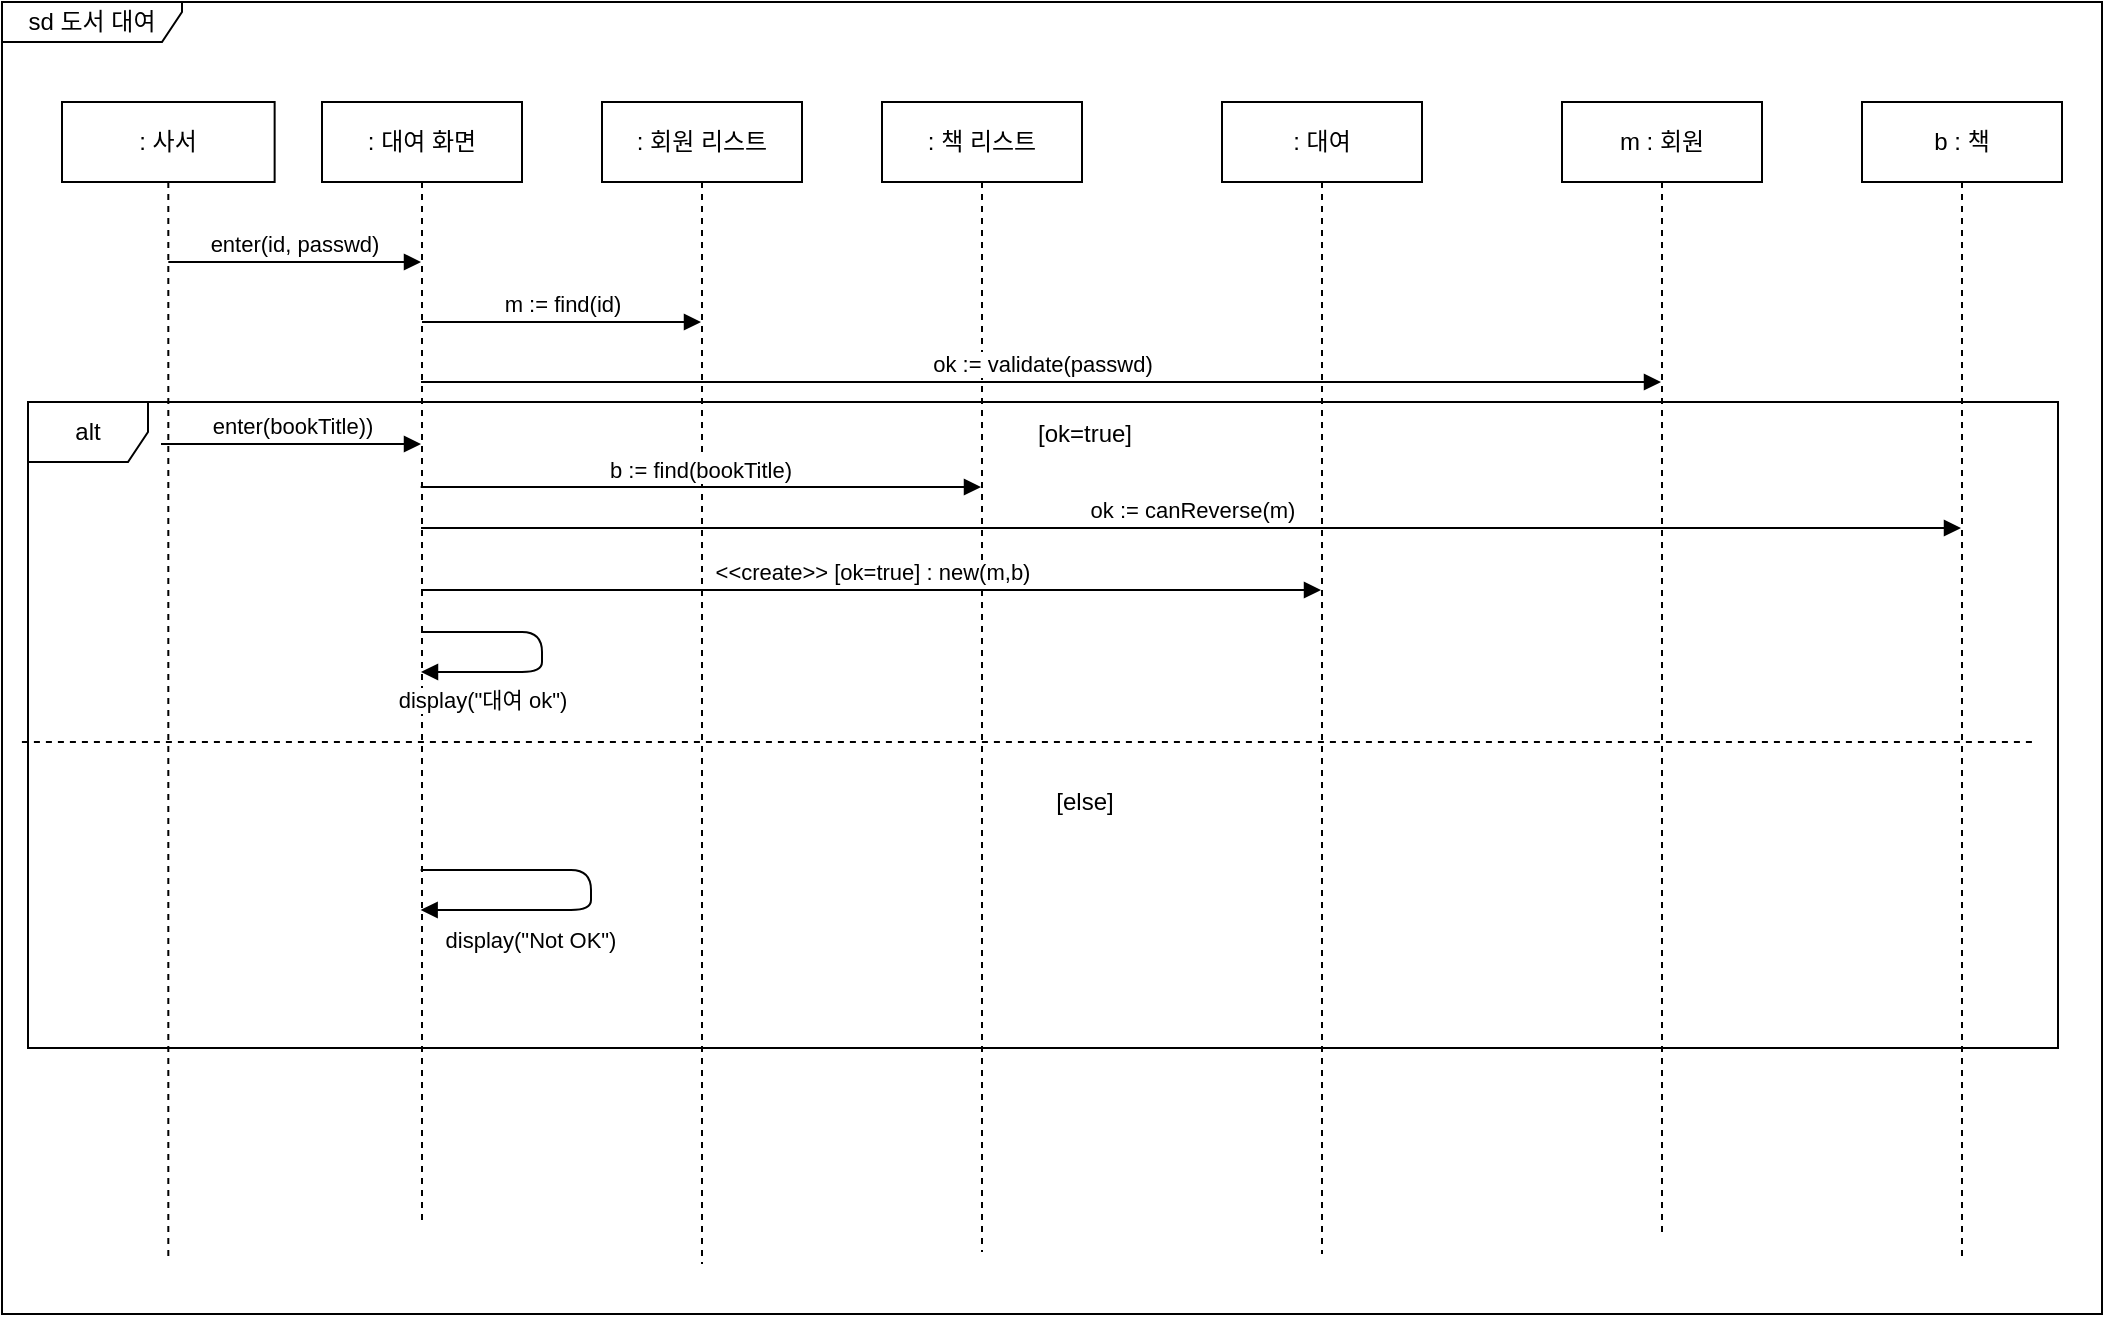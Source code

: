 <mxfile version="14.4.3" type="device"><diagram id="xjo-cmTGhSLS6a9NaMhr" name="페이지-1"><mxGraphModel dx="1605" dy="696" grid="0" gridSize="10" guides="1" tooltips="1" connect="1" arrows="1" fold="1" page="0" pageScale="1" pageWidth="827" pageHeight="1169" math="0" shadow="0"><root><mxCell id="0"/><mxCell id="1" parent="0"/><mxCell id="wlKha1ADkZq0OzP-Uf5L-2" value="sd 도서 대여" style="shape=umlFrame;whiteSpace=wrap;html=1;width=90;height=20;" vertex="1" parent="1"><mxGeometry x="-60" y="120" width="1050" height="656" as="geometry"/></mxCell><mxCell id="wlKha1ADkZq0OzP-Uf5L-19" value="alt" style="shape=umlFrame;whiteSpace=wrap;html=1;" vertex="1" parent="1"><mxGeometry x="-47" y="320" width="1015" height="323" as="geometry"/></mxCell><mxCell id="wlKha1ADkZq0OzP-Uf5L-4" value=": 사서" style="shape=umlLifeline;perimeter=lifelinePerimeter;whiteSpace=wrap;html=1;container=1;collapsible=0;recursiveResize=0;outlineConnect=0;" vertex="1" parent="1"><mxGeometry x="-30" y="170" width="106.32" height="578" as="geometry"/></mxCell><mxCell id="wlKha1ADkZq0OzP-Uf5L-5" value=": 대여 화면" style="shape=umlLifeline;perimeter=lifelinePerimeter;whiteSpace=wrap;html=1;container=1;collapsible=0;recursiveResize=0;outlineConnect=0;" vertex="1" parent="1"><mxGeometry x="100" y="170" width="100" height="559" as="geometry"/></mxCell><mxCell id="wlKha1ADkZq0OzP-Uf5L-6" value=": 회원 리스트" style="shape=umlLifeline;perimeter=lifelinePerimeter;whiteSpace=wrap;html=1;container=1;collapsible=0;recursiveResize=0;outlineConnect=0;" vertex="1" parent="1"><mxGeometry x="240" y="170" width="100" height="581" as="geometry"/></mxCell><mxCell id="wlKha1ADkZq0OzP-Uf5L-7" value=": 책 리스트" style="shape=umlLifeline;perimeter=lifelinePerimeter;whiteSpace=wrap;html=1;container=1;collapsible=0;recursiveResize=0;outlineConnect=0;" vertex="1" parent="1"><mxGeometry x="380" y="170" width="100" height="575" as="geometry"/></mxCell><mxCell id="wlKha1ADkZq0OzP-Uf5L-8" value=": 대여" style="shape=umlLifeline;perimeter=lifelinePerimeter;whiteSpace=wrap;html=1;container=1;collapsible=0;recursiveResize=0;outlineConnect=0;" vertex="1" parent="1"><mxGeometry x="550" y="170" width="100" height="576" as="geometry"/></mxCell><mxCell id="wlKha1ADkZq0OzP-Uf5L-9" value="m : 회원" style="shape=umlLifeline;perimeter=lifelinePerimeter;whiteSpace=wrap;html=1;container=1;collapsible=0;recursiveResize=0;outlineConnect=0;" vertex="1" parent="1"><mxGeometry x="720" y="170" width="100" height="568" as="geometry"/></mxCell><mxCell id="wlKha1ADkZq0OzP-Uf5L-10" value="b : 책" style="shape=umlLifeline;perimeter=lifelinePerimeter;whiteSpace=wrap;html=1;container=1;collapsible=0;recursiveResize=0;outlineConnect=0;" vertex="1" parent="1"><mxGeometry x="870" y="170" width="100" height="577" as="geometry"/></mxCell><mxCell id="wlKha1ADkZq0OzP-Uf5L-11" value="enter(id, passwd)" style="html=1;verticalAlign=bottom;endArrow=block;" edge="1" parent="1" source="wlKha1ADkZq0OzP-Uf5L-4" target="wlKha1ADkZq0OzP-Uf5L-5"><mxGeometry width="80" relative="1" as="geometry"><mxPoint x="60" y="260" as="sourcePoint"/><mxPoint x="140" y="260" as="targetPoint"/><Array as="points"><mxPoint x="110" y="250"/></Array></mxGeometry></mxCell><mxCell id="wlKha1ADkZq0OzP-Uf5L-12" value="m := find(id)" style="html=1;verticalAlign=bottom;endArrow=block;" edge="1" parent="1" source="wlKha1ADkZq0OzP-Uf5L-5" target="wlKha1ADkZq0OzP-Uf5L-6"><mxGeometry width="80" relative="1" as="geometry"><mxPoint x="160" y="280" as="sourcePoint"/><mxPoint x="290" y="280" as="targetPoint"/><Array as="points"><mxPoint x="250.5" y="280"/></Array></mxGeometry></mxCell><mxCell id="wlKha1ADkZq0OzP-Uf5L-13" value="ok := validate(passwd)" style="html=1;verticalAlign=bottom;endArrow=block;" edge="1" parent="1"><mxGeometry width="80" relative="1" as="geometry"><mxPoint x="149.5" y="310" as="sourcePoint"/><mxPoint x="769.5" y="310" as="targetPoint"/><Array as="points"><mxPoint x="260.5" y="310"/></Array></mxGeometry></mxCell><mxCell id="wlKha1ADkZq0OzP-Uf5L-14" value="enter(bookTitle))" style="html=1;verticalAlign=bottom;endArrow=block;" edge="1" parent="1"><mxGeometry width="80" relative="1" as="geometry"><mxPoint x="19.5" y="341" as="sourcePoint"/><mxPoint x="149.5" y="341" as="targetPoint"/><Array as="points"><mxPoint x="120" y="341"/></Array></mxGeometry></mxCell><mxCell id="wlKha1ADkZq0OzP-Uf5L-15" value="b := find(bookTitle)" style="html=1;verticalAlign=bottom;endArrow=block;" edge="1" parent="1"><mxGeometry width="80" relative="1" as="geometry"><mxPoint x="149.324" y="362.5" as="sourcePoint"/><mxPoint x="429.5" y="362.5" as="targetPoint"/><Array as="points"/></mxGeometry></mxCell><mxCell id="wlKha1ADkZq0OzP-Uf5L-16" value="ok := canReverse(m)" style="html=1;verticalAlign=bottom;endArrow=block;" edge="1" parent="1"><mxGeometry width="80" relative="1" as="geometry"><mxPoint x="149.5" y="383" as="sourcePoint"/><mxPoint x="919.5" y="383" as="targetPoint"/><Array as="points"/></mxGeometry></mxCell><mxCell id="wlKha1ADkZq0OzP-Uf5L-17" value="&amp;lt;&amp;lt;create&amp;gt;&amp;gt; [ok=true] : new(m,b)" style="html=1;verticalAlign=bottom;endArrow=block;" edge="1" parent="1"><mxGeometry width="80" relative="1" as="geometry"><mxPoint x="149.5" y="414" as="sourcePoint"/><mxPoint x="599.5" y="414" as="targetPoint"/><Array as="points"/></mxGeometry></mxCell><mxCell id="wlKha1ADkZq0OzP-Uf5L-18" value="display(&quot;대여 ok&quot;)" style="html=1;verticalAlign=bottom;endArrow=block;" edge="1" parent="1"><mxGeometry x="0.567" y="23" width="80" relative="1" as="geometry"><mxPoint x="149.5" y="435" as="sourcePoint"/><mxPoint x="149.5" y="455" as="targetPoint"/><Array as="points"><mxPoint x="210" y="435"/><mxPoint x="210" y="455"/></Array><mxPoint as="offset"/></mxGeometry></mxCell><mxCell id="wlKha1ADkZq0OzP-Uf5L-20" value="" style="endArrow=none;dashed=1;html=1;exitX=-0.003;exitY=0.449;exitDx=0;exitDy=0;exitPerimeter=0;entryX=0.99;entryY=0.449;entryDx=0;entryDy=0;entryPerimeter=0;" edge="1" parent="1"><mxGeometry width="50" height="50" relative="1" as="geometry"><mxPoint x="-50.045" y="490.027" as="sourcePoint"/><mxPoint x="957.85" y="490.027" as="targetPoint"/></mxGeometry></mxCell><mxCell id="wlKha1ADkZq0OzP-Uf5L-21" value="[ok=true]" style="text;html=1;align=center;verticalAlign=middle;resizable=0;points=[];autosize=1;" vertex="1" parent="1"><mxGeometry x="452" y="327" width="57" height="18" as="geometry"/></mxCell><mxCell id="wlKha1ADkZq0OzP-Uf5L-22" value="[else]" style="text;html=1;align=center;verticalAlign=middle;resizable=0;points=[];autosize=1;" vertex="1" parent="1"><mxGeometry x="461" y="511" width="39" height="18" as="geometry"/></mxCell><mxCell id="wlKha1ADkZq0OzP-Uf5L-23" value="display(&quot;Not OK&quot;)" style="html=1;verticalAlign=bottom;endArrow=block;" edge="1" parent="1"><mxGeometry x="0.425" y="24" width="80" relative="1" as="geometry"><mxPoint x="149.324" y="554" as="sourcePoint"/><mxPoint x="149.324" y="574" as="targetPoint"/><Array as="points"><mxPoint x="234.5" y="554"/><mxPoint x="234.5" y="574"/></Array><mxPoint as="offset"/></mxGeometry></mxCell></root></mxGraphModel></diagram></mxfile>